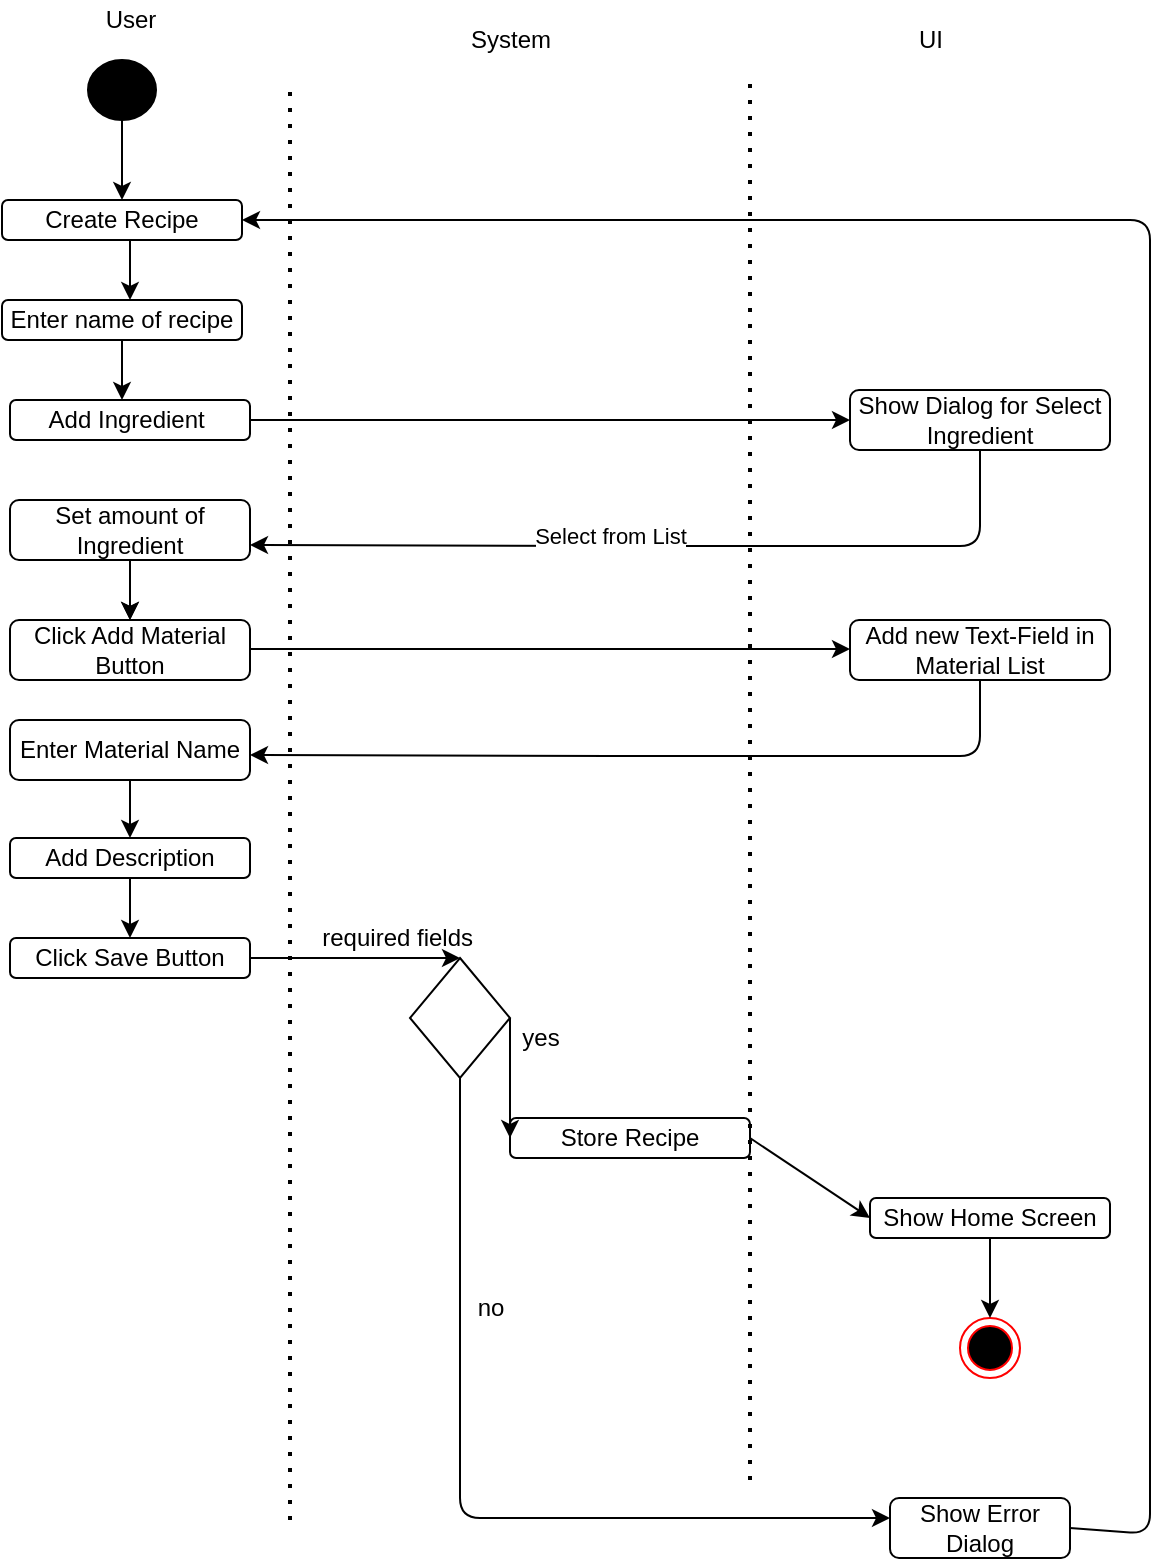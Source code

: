 <mxfile version="13.8.2" type="github">
  <diagram id="FgnCRWxlPdFpiq8BXmdk" name="Page-1">
    <mxGraphModel dx="870" dy="1764" grid="1" gridSize="10" guides="1" tooltips="1" connect="1" arrows="1" fold="1" page="1" pageScale="1" pageWidth="827" pageHeight="1169" math="0" shadow="0">
      <root>
        <mxCell id="0" />
        <mxCell id="1" parent="0" />
        <mxCell id="7nph9EpMlqqTChqG_4Ui-2" value="" style="endArrow=none;dashed=1;html=1;dashPattern=1 3;strokeWidth=2;" edge="1" parent="1">
          <mxGeometry width="50" height="50" relative="1" as="geometry">
            <mxPoint x="400" y="730" as="sourcePoint" />
            <mxPoint x="400" y="10" as="targetPoint" />
          </mxGeometry>
        </mxCell>
        <mxCell id="7nph9EpMlqqTChqG_4Ui-3" value="User" style="text;html=1;align=center;verticalAlign=middle;resizable=0;points=[];autosize=1;" vertex="1" parent="1">
          <mxGeometry x="300" y="-30" width="40" height="20" as="geometry" />
        </mxCell>
        <mxCell id="7nph9EpMlqqTChqG_4Ui-4" value="" style="endArrow=classic;html=1;exitX=0.5;exitY=1;exitDx=0;exitDy=0;exitPerimeter=0;" edge="1" parent="1" source="7nph9EpMlqqTChqG_4Ui-17" target="7nph9EpMlqqTChqG_4Ui-5">
          <mxGeometry width="50" height="50" relative="1" as="geometry">
            <mxPoint x="316" y="40" as="sourcePoint" />
            <mxPoint x="316" y="70" as="targetPoint" />
          </mxGeometry>
        </mxCell>
        <mxCell id="7nph9EpMlqqTChqG_4Ui-5" value="Create Recipe" style="rounded=1;whiteSpace=wrap;html=1;" vertex="1" parent="1">
          <mxGeometry x="256" y="70" width="120" height="20" as="geometry" />
        </mxCell>
        <mxCell id="7nph9EpMlqqTChqG_4Ui-6" value="" style="endArrow=classic;html=1;" edge="1" parent="1">
          <mxGeometry width="50" height="50" relative="1" as="geometry">
            <mxPoint x="320" y="90" as="sourcePoint" />
            <mxPoint x="320" y="120" as="targetPoint" />
          </mxGeometry>
        </mxCell>
        <mxCell id="7nph9EpMlqqTChqG_4Ui-7" value="Enter name of recipe" style="rounded=1;whiteSpace=wrap;html=1;" vertex="1" parent="1">
          <mxGeometry x="256" y="120" width="120" height="20" as="geometry" />
        </mxCell>
        <mxCell id="7nph9EpMlqqTChqG_4Ui-8" value="" style="endArrow=classic;html=1;exitX=0.5;exitY=1;exitDx=0;exitDy=0;" edge="1" parent="1" source="7nph9EpMlqqTChqG_4Ui-7">
          <mxGeometry width="50" height="50" relative="1" as="geometry">
            <mxPoint x="330" y="100" as="sourcePoint" />
            <mxPoint x="316" y="170" as="targetPoint" />
          </mxGeometry>
        </mxCell>
        <mxCell id="7nph9EpMlqqTChqG_4Ui-9" value="Add Ingredient&amp;nbsp;" style="rounded=1;whiteSpace=wrap;html=1;" vertex="1" parent="1">
          <mxGeometry x="260" y="170" width="120" height="20" as="geometry" />
        </mxCell>
        <mxCell id="7nph9EpMlqqTChqG_4Ui-10" value="" style="endArrow=classic;html=1;exitX=0.5;exitY=1;exitDx=0;exitDy=0;entryX=1;entryY=0.75;entryDx=0;entryDy=0;" edge="1" parent="1" source="7nph9EpMlqqTChqG_4Ui-21" target="7nph9EpMlqqTChqG_4Ui-13">
          <mxGeometry width="50" height="50" relative="1" as="geometry">
            <mxPoint x="310" y="290" as="sourcePoint" />
            <mxPoint x="390" y="240" as="targetPoint" />
            <Array as="points">
              <mxPoint x="745" y="243" />
              <mxPoint x="570" y="243" />
            </Array>
          </mxGeometry>
        </mxCell>
        <mxCell id="7nph9EpMlqqTChqG_4Ui-11" value="Select from List" style="edgeLabel;html=1;align=center;verticalAlign=middle;resizable=0;points=[];" vertex="1" connectable="0" parent="7nph9EpMlqqTChqG_4Ui-10">
          <mxGeometry x="0.128" y="-5" relative="1" as="geometry">
            <mxPoint as="offset" />
          </mxGeometry>
        </mxCell>
        <mxCell id="7nph9EpMlqqTChqG_4Ui-12" value="" style="edgeStyle=orthogonalEdgeStyle;rounded=0;orthogonalLoop=1;jettySize=auto;html=1;" edge="1" parent="1" source="7nph9EpMlqqTChqG_4Ui-13" target="7nph9EpMlqqTChqG_4Ui-15">
          <mxGeometry relative="1" as="geometry" />
        </mxCell>
        <mxCell id="7nph9EpMlqqTChqG_4Ui-13" value="Set amount of Ingredient" style="rounded=1;whiteSpace=wrap;html=1;" vertex="1" parent="1">
          <mxGeometry x="260" y="220" width="120" height="30" as="geometry" />
        </mxCell>
        <mxCell id="7nph9EpMlqqTChqG_4Ui-14" value="" style="endArrow=classic;html=1;exitX=0.5;exitY=1;exitDx=0;exitDy=0;" edge="1" parent="1" source="7nph9EpMlqqTChqG_4Ui-13">
          <mxGeometry width="50" height="50" relative="1" as="geometry">
            <mxPoint x="330" y="200" as="sourcePoint" />
            <mxPoint x="320" y="280" as="targetPoint" />
          </mxGeometry>
        </mxCell>
        <mxCell id="7nph9EpMlqqTChqG_4Ui-15" value="Click Add Material Button" style="rounded=1;whiteSpace=wrap;html=1;" vertex="1" parent="1">
          <mxGeometry x="260" y="280" width="120" height="30" as="geometry" />
        </mxCell>
        <mxCell id="7nph9EpMlqqTChqG_4Ui-16" value="Store Recipe" style="rounded=1;whiteSpace=wrap;html=1;" vertex="1" parent="1">
          <mxGeometry x="510" y="529" width="120" height="20" as="geometry" />
        </mxCell>
        <mxCell id="7nph9EpMlqqTChqG_4Ui-17" value="" style="verticalLabelPosition=bottom;verticalAlign=top;html=1;shape=mxgraph.flowchart.on-page_reference;fillColor=#000000;" vertex="1" parent="1">
          <mxGeometry x="299" width="34" height="30" as="geometry" />
        </mxCell>
        <mxCell id="7nph9EpMlqqTChqG_4Ui-18" value="System" style="text;html=1;align=center;verticalAlign=middle;resizable=0;points=[];autosize=1;" vertex="1" parent="1">
          <mxGeometry x="480" y="-20" width="60" height="20" as="geometry" />
        </mxCell>
        <mxCell id="7nph9EpMlqqTChqG_4Ui-19" value="" style="endArrow=none;dashed=1;html=1;dashPattern=1 3;strokeWidth=2;" edge="1" parent="1">
          <mxGeometry width="50" height="50" relative="1" as="geometry">
            <mxPoint x="630" y="710" as="sourcePoint" />
            <mxPoint x="630" y="10" as="targetPoint" />
          </mxGeometry>
        </mxCell>
        <mxCell id="7nph9EpMlqqTChqG_4Ui-20" value="UI" style="text;html=1;align=center;verticalAlign=middle;resizable=0;points=[];autosize=1;" vertex="1" parent="1">
          <mxGeometry x="705" y="-20" width="30" height="20" as="geometry" />
        </mxCell>
        <mxCell id="7nph9EpMlqqTChqG_4Ui-21" value="Show Dialog for Select Ingredient" style="rounded=1;whiteSpace=wrap;html=1;" vertex="1" parent="1">
          <mxGeometry x="680" y="165" width="130" height="30" as="geometry" />
        </mxCell>
        <mxCell id="7nph9EpMlqqTChqG_4Ui-22" value="" style="endArrow=classic;html=1;exitX=1;exitY=0.5;exitDx=0;exitDy=0;" edge="1" parent="1" source="7nph9EpMlqqTChqG_4Ui-9">
          <mxGeometry width="50" height="50" relative="1" as="geometry">
            <mxPoint x="430" y="190" as="sourcePoint" />
            <mxPoint x="680" y="180" as="targetPoint" />
          </mxGeometry>
        </mxCell>
        <mxCell id="7nph9EpMlqqTChqG_4Ui-23" value="Add Description" style="rounded=1;whiteSpace=wrap;html=1;" vertex="1" parent="1">
          <mxGeometry x="260" y="389" width="120" height="20" as="geometry" />
        </mxCell>
        <mxCell id="7nph9EpMlqqTChqG_4Ui-24" value="" style="endArrow=classic;html=1;exitX=1;exitY=0.5;exitDx=0;exitDy=0;entryX=0;entryY=0.5;entryDx=0;entryDy=0;" edge="1" parent="1" source="7nph9EpMlqqTChqG_4Ui-16" target="7nph9EpMlqqTChqG_4Ui-25">
          <mxGeometry width="50" height="50" relative="1" as="geometry">
            <mxPoint x="330" y="359" as="sourcePoint" />
            <mxPoint x="690" y="399" as="targetPoint" />
          </mxGeometry>
        </mxCell>
        <mxCell id="7nph9EpMlqqTChqG_4Ui-25" value="Show Home Screen" style="rounded=1;whiteSpace=wrap;html=1;" vertex="1" parent="1">
          <mxGeometry x="690" y="569" width="120" height="20" as="geometry" />
        </mxCell>
        <mxCell id="7nph9EpMlqqTChqG_4Ui-26" value="" style="ellipse;html=1;shape=endState;fillColor=#000000;strokeColor=#ff0000;" vertex="1" parent="1">
          <mxGeometry x="735" y="629" width="30" height="30" as="geometry" />
        </mxCell>
        <mxCell id="7nph9EpMlqqTChqG_4Ui-27" value="" style="endArrow=classic;html=1;exitX=0.5;exitY=1;exitDx=0;exitDy=0;entryX=0.5;entryY=0;entryDx=0;entryDy=0;" edge="1" parent="1" source="7nph9EpMlqqTChqG_4Ui-25" target="7nph9EpMlqqTChqG_4Ui-26">
          <mxGeometry width="50" height="50" relative="1" as="geometry">
            <mxPoint x="390" y="319" as="sourcePoint" />
            <mxPoint x="440" y="269" as="targetPoint" />
          </mxGeometry>
        </mxCell>
        <mxCell id="7nph9EpMlqqTChqG_4Ui-28" value="" style="rhombus;whiteSpace=wrap;html=1;fillColor=#FFFFFF;" vertex="1" parent="1">
          <mxGeometry x="460" y="449" width="50" height="60" as="geometry" />
        </mxCell>
        <mxCell id="7nph9EpMlqqTChqG_4Ui-29" value="Click Save Button" style="rounded=1;whiteSpace=wrap;html=1;" vertex="1" parent="1">
          <mxGeometry x="260" y="439" width="120" height="20" as="geometry" />
        </mxCell>
        <mxCell id="7nph9EpMlqqTChqG_4Ui-30" value="" style="endArrow=classic;html=1;exitX=0.5;exitY=1;exitDx=0;exitDy=0;entryX=0.5;entryY=0;entryDx=0;entryDy=0;" edge="1" parent="1" source="7nph9EpMlqqTChqG_4Ui-23" target="7nph9EpMlqqTChqG_4Ui-29">
          <mxGeometry width="50" height="50" relative="1" as="geometry">
            <mxPoint x="390" y="449" as="sourcePoint" />
            <mxPoint x="440" y="399" as="targetPoint" />
          </mxGeometry>
        </mxCell>
        <mxCell id="7nph9EpMlqqTChqG_4Ui-31" value="" style="endArrow=classic;html=1;exitX=1;exitY=0.5;exitDx=0;exitDy=0;entryX=0.5;entryY=0;entryDx=0;entryDy=0;" edge="1" parent="1" source="7nph9EpMlqqTChqG_4Ui-29" target="7nph9EpMlqqTChqG_4Ui-28">
          <mxGeometry width="50" height="50" relative="1" as="geometry">
            <mxPoint x="390" y="449" as="sourcePoint" />
            <mxPoint x="440" y="399" as="targetPoint" />
          </mxGeometry>
        </mxCell>
        <mxCell id="7nph9EpMlqqTChqG_4Ui-32" value="" style="endArrow=classic;html=1;exitX=1;exitY=0.5;exitDx=0;exitDy=0;entryX=0;entryY=0.5;entryDx=0;entryDy=0;" edge="1" parent="1" source="7nph9EpMlqqTChqG_4Ui-28" target="7nph9EpMlqqTChqG_4Ui-16">
          <mxGeometry width="50" height="50" relative="1" as="geometry">
            <mxPoint x="550" y="529" as="sourcePoint" />
            <mxPoint x="540" y="479" as="targetPoint" />
            <Array as="points">
              <mxPoint x="510" y="479" />
            </Array>
          </mxGeometry>
        </mxCell>
        <mxCell id="7nph9EpMlqqTChqG_4Ui-33" value="required fields&amp;nbsp;" style="text;html=1;align=center;verticalAlign=middle;resizable=0;points=[];autosize=1;" vertex="1" parent="1">
          <mxGeometry x="410" y="429" width="90" height="20" as="geometry" />
        </mxCell>
        <mxCell id="7nph9EpMlqqTChqG_4Ui-34" value="yes" style="text;html=1;align=center;verticalAlign=middle;resizable=0;points=[];autosize=1;" vertex="1" parent="1">
          <mxGeometry x="510" y="479" width="30" height="20" as="geometry" />
        </mxCell>
        <mxCell id="7nph9EpMlqqTChqG_4Ui-35" value="" style="endArrow=classic;html=1;exitX=0.5;exitY=1;exitDx=0;exitDy=0;" edge="1" parent="1" source="7nph9EpMlqqTChqG_4Ui-28">
          <mxGeometry width="50" height="50" relative="1" as="geometry">
            <mxPoint x="500" y="719" as="sourcePoint" />
            <mxPoint x="700" y="729" as="targetPoint" />
            <Array as="points">
              <mxPoint x="485" y="729" />
            </Array>
          </mxGeometry>
        </mxCell>
        <mxCell id="7nph9EpMlqqTChqG_4Ui-36" value="Show Error Dialog" style="rounded=1;whiteSpace=wrap;html=1;fillColor=#FFFFFF;" vertex="1" parent="1">
          <mxGeometry x="700" y="719" width="90" height="30" as="geometry" />
        </mxCell>
        <mxCell id="7nph9EpMlqqTChqG_4Ui-37" value="no" style="text;html=1;align=center;verticalAlign=middle;resizable=0;points=[];autosize=1;" vertex="1" parent="1">
          <mxGeometry x="485" y="614" width="30" height="20" as="geometry" />
        </mxCell>
        <mxCell id="7nph9EpMlqqTChqG_4Ui-38" value="" style="endArrow=classic;html=1;exitX=1;exitY=0.5;exitDx=0;exitDy=0;" edge="1" parent="1">
          <mxGeometry width="50" height="50" relative="1" as="geometry">
            <mxPoint x="380" y="294.5" as="sourcePoint" />
            <mxPoint x="680" y="294.5" as="targetPoint" />
          </mxGeometry>
        </mxCell>
        <mxCell id="7nph9EpMlqqTChqG_4Ui-39" value="Add new Text-Field in Material List" style="rounded=1;whiteSpace=wrap;html=1;" vertex="1" parent="1">
          <mxGeometry x="680" y="280" width="130" height="30" as="geometry" />
        </mxCell>
        <mxCell id="7nph9EpMlqqTChqG_4Ui-40" value="Enter Material Name" style="rounded=1;whiteSpace=wrap;html=1;" vertex="1" parent="1">
          <mxGeometry x="260" y="330" width="120" height="30" as="geometry" />
        </mxCell>
        <mxCell id="7nph9EpMlqqTChqG_4Ui-41" value="" style="endArrow=classic;html=1;exitX=0.5;exitY=1;exitDx=0;exitDy=0;entryX=0.5;entryY=0;entryDx=0;entryDy=0;" edge="1" parent="1" source="7nph9EpMlqqTChqG_4Ui-40" target="7nph9EpMlqqTChqG_4Ui-23">
          <mxGeometry width="50" height="50" relative="1" as="geometry">
            <mxPoint x="330" y="260" as="sourcePoint" />
            <mxPoint x="330" y="290" as="targetPoint" />
          </mxGeometry>
        </mxCell>
        <mxCell id="7nph9EpMlqqTChqG_4Ui-42" value="" style="endArrow=classic;html=1;entryX=1;entryY=0.75;entryDx=0;entryDy=0;exitX=0.5;exitY=1;exitDx=0;exitDy=0;" edge="1" parent="1" source="7nph9EpMlqqTChqG_4Ui-39">
          <mxGeometry width="50" height="50" relative="1" as="geometry">
            <mxPoint x="745" y="320" as="sourcePoint" />
            <mxPoint x="380" y="347.5" as="targetPoint" />
            <Array as="points">
              <mxPoint x="745" y="348" />
              <mxPoint x="570" y="348" />
            </Array>
          </mxGeometry>
        </mxCell>
        <mxCell id="7nph9EpMlqqTChqG_4Ui-43" value="" style="endArrow=classic;html=1;exitX=1;exitY=0.5;exitDx=0;exitDy=0;entryX=1;entryY=0.5;entryDx=0;entryDy=0;" edge="1" parent="1" source="7nph9EpMlqqTChqG_4Ui-36" target="7nph9EpMlqqTChqG_4Ui-5">
          <mxGeometry width="50" height="50" relative="1" as="geometry">
            <mxPoint x="800" y="770" as="sourcePoint" />
            <mxPoint x="830" y="60" as="targetPoint" />
            <Array as="points">
              <mxPoint x="830" y="737" />
              <mxPoint x="830" y="80" />
            </Array>
          </mxGeometry>
        </mxCell>
      </root>
    </mxGraphModel>
  </diagram>
</mxfile>
